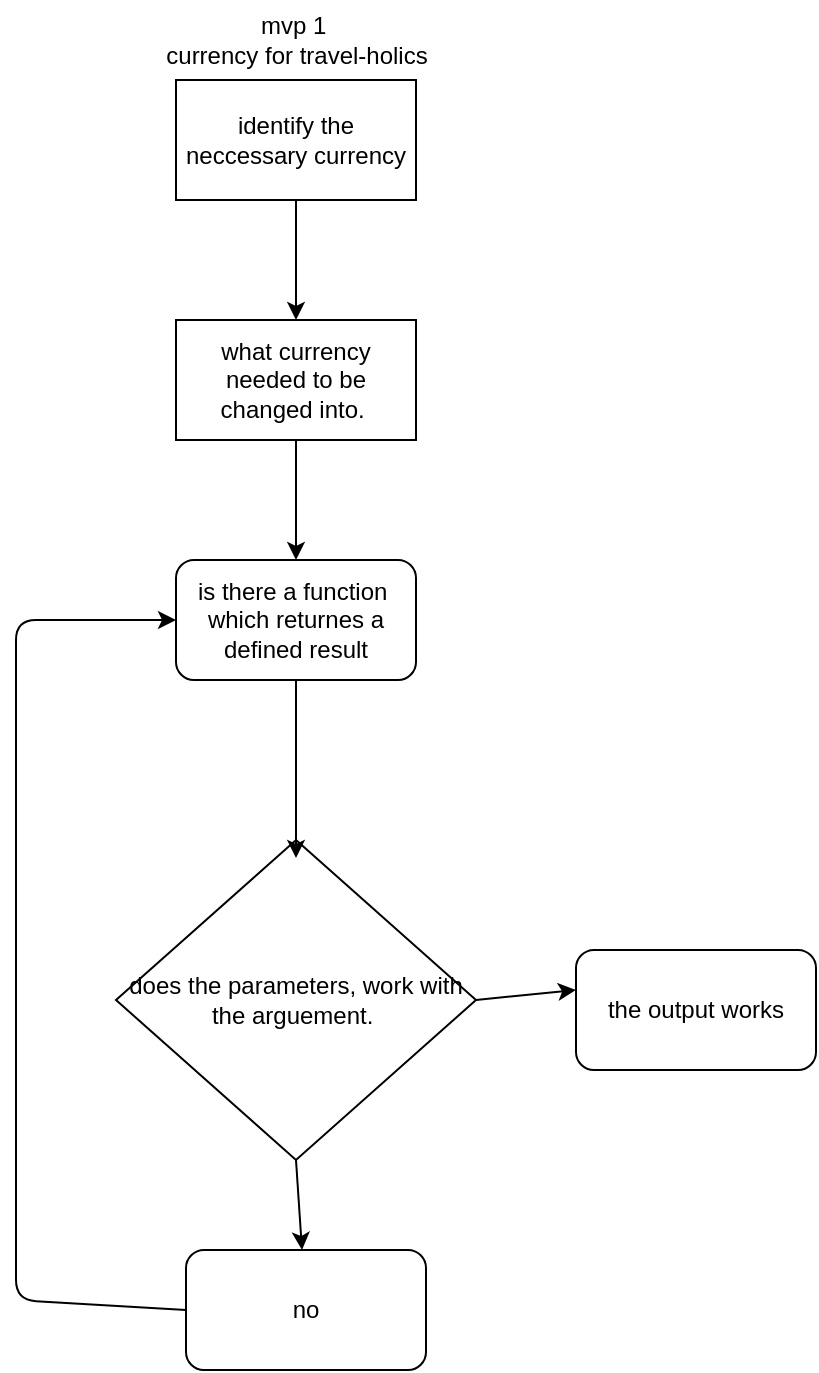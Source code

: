 <mxfile>
    <diagram id="fM3Du30zvnHeSiCCv4_R" name="Page-1">
        <mxGraphModel dx="1130" dy="787" grid="1" gridSize="10" guides="1" tooltips="1" connect="1" arrows="1" fold="1" page="1" pageScale="1" pageWidth="850" pageHeight="1100" math="0" shadow="0">
            <root>
                <mxCell id="0"/>
                <mxCell id="1" parent="0"/>
                <mxCell id="2" value="identify the neccessary currency" style="rounded=0;whiteSpace=wrap;html=1;" vertex="1" parent="1">
                    <mxGeometry x="120" y="40" width="120" height="60" as="geometry"/>
                </mxCell>
                <mxCell id="3" value="mvp 1&amp;nbsp;&lt;br&gt;currency for travel-holics" style="text;html=1;align=center;verticalAlign=middle;resizable=0;points=[];autosize=1;strokeColor=none;fillColor=none;" vertex="1" parent="1">
                    <mxGeometry x="105" width="150" height="40" as="geometry"/>
                </mxCell>
                <mxCell id="7" style="edgeStyle=none;html=1;exitX=0.5;exitY=1;exitDx=0;exitDy=0;" edge="1" parent="1" source="4">
                    <mxGeometry relative="1" as="geometry">
                        <mxPoint x="180" y="280" as="targetPoint"/>
                    </mxGeometry>
                </mxCell>
                <mxCell id="4" value="what currency needed to be changed into.&amp;nbsp;" style="rounded=0;whiteSpace=wrap;html=1;" vertex="1" parent="1">
                    <mxGeometry x="120" y="160" width="120" height="60" as="geometry"/>
                </mxCell>
                <mxCell id="5" value="" style="endArrow=classic;html=1;" edge="1" parent="1" target="4">
                    <mxGeometry width="50" height="50" relative="1" as="geometry">
                        <mxPoint x="180" y="100" as="sourcePoint"/>
                        <mxPoint x="230" y="50" as="targetPoint"/>
                    </mxGeometry>
                </mxCell>
                <mxCell id="8" style="edgeStyle=none;html=1;exitX=1;exitY=0.5;exitDx=0;exitDy=0;" edge="1" parent="1" source="6">
                    <mxGeometry relative="1" as="geometry">
                        <mxPoint x="320" y="495" as="targetPoint"/>
                    </mxGeometry>
                </mxCell>
                <mxCell id="14" style="edgeStyle=none;html=1;exitX=0.5;exitY=1;exitDx=0;exitDy=0;" edge="1" parent="1" source="6" target="13">
                    <mxGeometry relative="1" as="geometry"/>
                </mxCell>
                <mxCell id="6" value="does the parameters, work with the arguement.&amp;nbsp;" style="rhombus;whiteSpace=wrap;html=1;" vertex="1" parent="1">
                    <mxGeometry x="90" y="420" width="180" height="160" as="geometry"/>
                </mxCell>
                <mxCell id="12" value="the output works" style="rounded=1;whiteSpace=wrap;html=1;" vertex="1" parent="1">
                    <mxGeometry x="320" y="475" width="120" height="60" as="geometry"/>
                </mxCell>
                <mxCell id="17" style="edgeStyle=none;html=1;exitX=0;exitY=0.5;exitDx=0;exitDy=0;entryX=0;entryY=0.5;entryDx=0;entryDy=0;" edge="1" parent="1" source="13" target="15">
                    <mxGeometry relative="1" as="geometry">
                        <Array as="points">
                            <mxPoint x="40" y="650"/>
                            <mxPoint x="40" y="310"/>
                        </Array>
                    </mxGeometry>
                </mxCell>
                <mxCell id="13" value="no" style="rounded=1;whiteSpace=wrap;html=1;" vertex="1" parent="1">
                    <mxGeometry x="125" y="625" width="120" height="60" as="geometry"/>
                </mxCell>
                <mxCell id="16" style="edgeStyle=none;html=1;exitX=0.5;exitY=1;exitDx=0;exitDy=0;entryX=0.5;entryY=0.056;entryDx=0;entryDy=0;entryPerimeter=0;" edge="1" parent="1" source="15" target="6">
                    <mxGeometry relative="1" as="geometry"/>
                </mxCell>
                <mxCell id="15" value="is there a function&amp;nbsp; which returnes a defined result" style="rounded=1;whiteSpace=wrap;html=1;" vertex="1" parent="1">
                    <mxGeometry x="120" y="280" width="120" height="60" as="geometry"/>
                </mxCell>
            </root>
        </mxGraphModel>
    </diagram>
</mxfile>